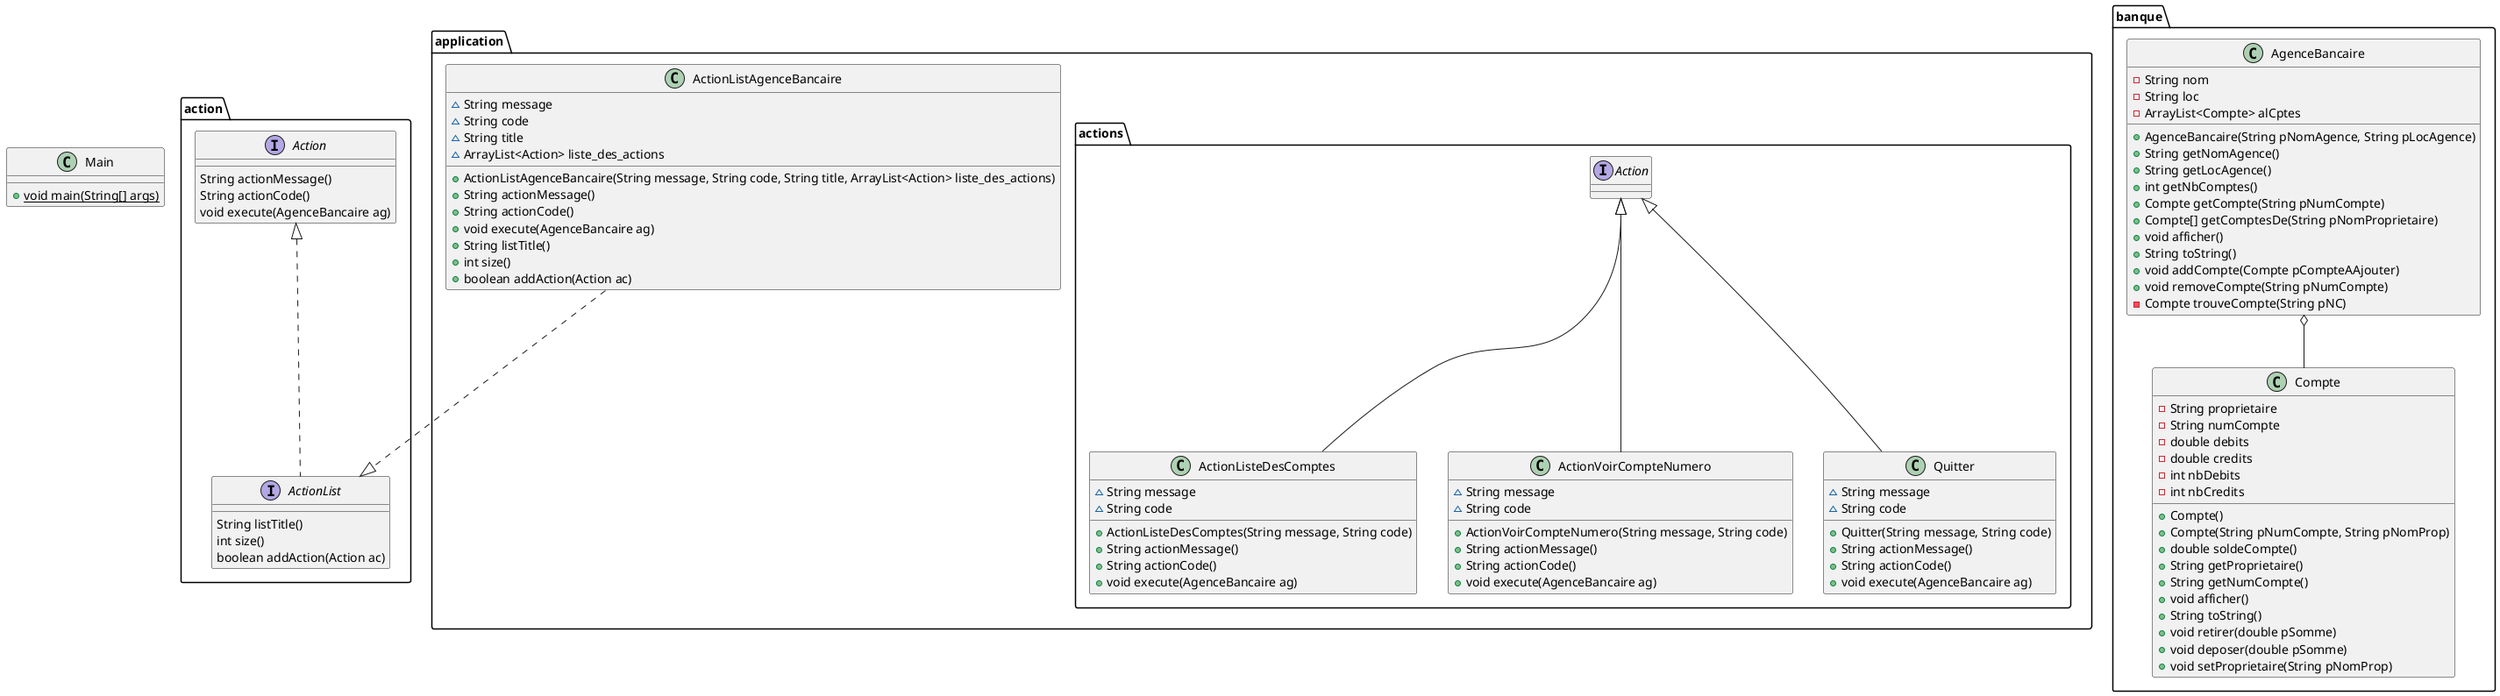 @startuml
class Main [[java:Main]] {
	+{static}void main(String[] args)
}
package "action" {
interface Action [[java:action.Action]] {
	String actionMessage()
	String actionCode()
	void execute(AgenceBancaire ag)
}
interface ActionList [[java:action.ActionList]] {
	String listTitle()
	int size()
	boolean addAction(Action ac)
}
interface Action [[java:action.Action]] {
}
Action <|.. ActionList
}
package "banque" {
class AgenceBancaire [[java:banque.AgenceBancaire]] {
	-String nom
	-String loc
	-ArrayList<Compte> alCptes
	+AgenceBancaire(String pNomAgence, String pLocAgence)
	+String getNomAgence()
	+String getLocAgence()
	+int getNbComptes()
	+Compte getCompte(String pNumCompte)
	+Compte[] getComptesDe(String pNomProprietaire)
	+void afficher()
	+String toString()
	+void addCompte(Compte pCompteAAjouter)
	+void removeCompte(String pNumCompte)
	-Compte trouveCompte(String pNC)
}
class Compte [[java:banque.Compte]] {
	-String proprietaire
	-String numCompte
	-double debits
	-double credits
	-int nbDebits
	-int nbCredits
	+Compte()
	+Compte(String pNumCompte, String pNomProp)
	+double soldeCompte()
	+String getProprietaire()
	+String getNumCompte()
	+void afficher()
	+String toString()
	+void retirer(double pSomme)
	+void deposer(double pSomme)
	+void setProprietaire(String pNomProp)
}
AgenceBancaire o-- Compte
}
package "application.actions" {
    class ActionListeDesComptes [[java:application.action.ActionListeDesComptes]] {
	~String message
	~String code
	+ActionListeDesComptes(String message, String code)
	+String actionMessage()
	+String actionCode()
	+void execute(AgenceBancaire ag)
}
interface Action [[java:action.Action]] {
}
Action <|-- ActionListeDesComptes
class ActionVoirCompteNumero [[java:application.action.ActionVoirCompteNumero]] {
	~String message
	~String code
	+ActionVoirCompteNumero(String message, String code)
	+String actionMessage()
	+String actionCode()
	+void execute(AgenceBancaire ag)
}
interface Action [[java:action.Action]] {
}
Action <|-- ActionVoirCompteNumero
class Quitter [[java:application.action.Quitter]] {
	~String message
	~String code
	+Quitter(String message, String code)
	+String actionMessage()
	+String actionCode()
	+void execute(AgenceBancaire ag)
}
interface Action [[java:action.Action]] {
}
Action <|-- Quitter
}
package "application" {
    class ActionListAgenceBancaire [[java:application.actionlist.ActionListAgenceBancaire]] {
	~String message
	~String code
	~String title
	~ArrayList<Action> liste_des_actions
	+ActionListAgenceBancaire(String message, String code, String title, ArrayList<Action> liste_des_actions)
	+String actionMessage()
	+String actionCode()
	+void execute(AgenceBancaire ag)
	+String listTitle()
	+int size()
	+boolean addAction(Action ac)
}
ActionListAgenceBancaire ..|> ActionList
}
@enduml